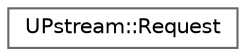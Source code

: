 digraph "Graphical Class Hierarchy"
{
 // LATEX_PDF_SIZE
  bgcolor="transparent";
  edge [fontname=Helvetica,fontsize=10,labelfontname=Helvetica,labelfontsize=10];
  node [fontname=Helvetica,fontsize=10,shape=box,height=0.2,width=0.4];
  rankdir="LR";
  Node0 [id="Node000000",label="UPstream::Request",height=0.2,width=0.4,color="grey40", fillcolor="white", style="filled",URL="$classFoam_1_1UPstream_1_1Request.html",tooltip=" "];
}
